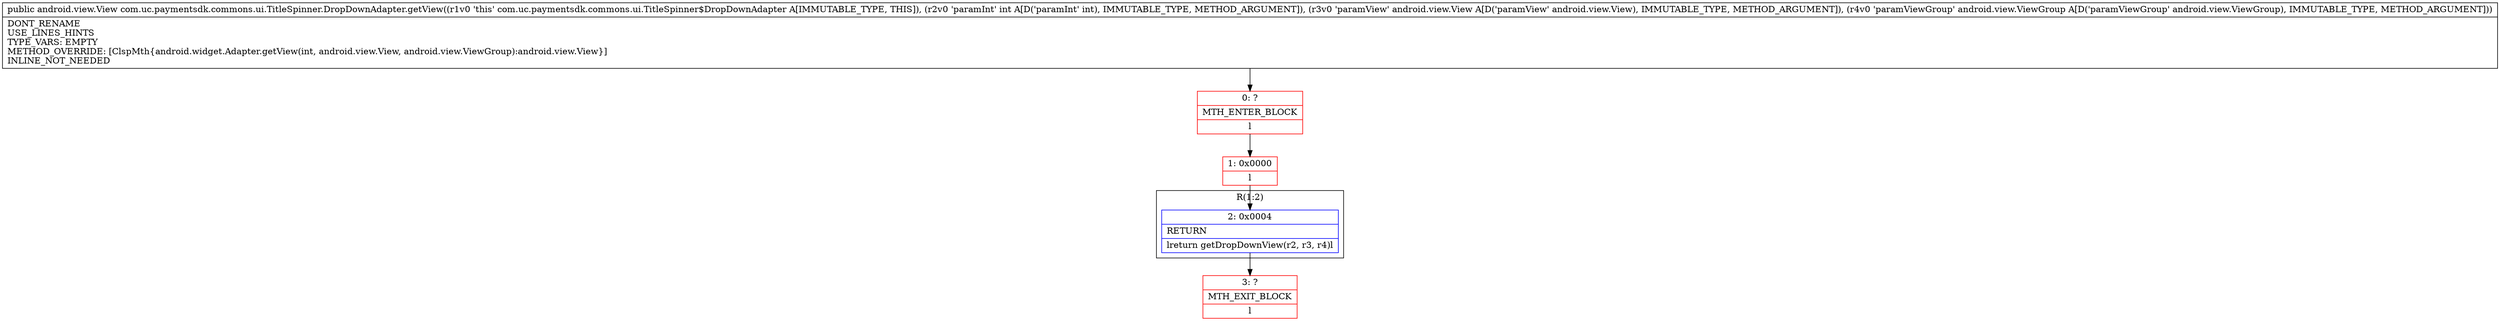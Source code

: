 digraph "CFG forcom.uc.paymentsdk.commons.ui.TitleSpinner.DropDownAdapter.getView(ILandroid\/view\/View;Landroid\/view\/ViewGroup;)Landroid\/view\/View;" {
subgraph cluster_Region_1888606157 {
label = "R(1:2)";
node [shape=record,color=blue];
Node_2 [shape=record,label="{2\:\ 0x0004|RETURN\l|lreturn getDropDownView(r2, r3, r4)l}"];
}
Node_0 [shape=record,color=red,label="{0\:\ ?|MTH_ENTER_BLOCK\l|l}"];
Node_1 [shape=record,color=red,label="{1\:\ 0x0000|l}"];
Node_3 [shape=record,color=red,label="{3\:\ ?|MTH_EXIT_BLOCK\l|l}"];
MethodNode[shape=record,label="{public android.view.View com.uc.paymentsdk.commons.ui.TitleSpinner.DropDownAdapter.getView((r1v0 'this' com.uc.paymentsdk.commons.ui.TitleSpinner$DropDownAdapter A[IMMUTABLE_TYPE, THIS]), (r2v0 'paramInt' int A[D('paramInt' int), IMMUTABLE_TYPE, METHOD_ARGUMENT]), (r3v0 'paramView' android.view.View A[D('paramView' android.view.View), IMMUTABLE_TYPE, METHOD_ARGUMENT]), (r4v0 'paramViewGroup' android.view.ViewGroup A[D('paramViewGroup' android.view.ViewGroup), IMMUTABLE_TYPE, METHOD_ARGUMENT]))  | DONT_RENAME\lUSE_LINES_HINTS\lTYPE_VARS: EMPTY\lMETHOD_OVERRIDE: [ClspMth\{android.widget.Adapter.getView(int, android.view.View, android.view.ViewGroup):android.view.View\}]\lINLINE_NOT_NEEDED\l}"];
MethodNode -> Node_0;
Node_2 -> Node_3;
Node_0 -> Node_1;
Node_1 -> Node_2;
}

